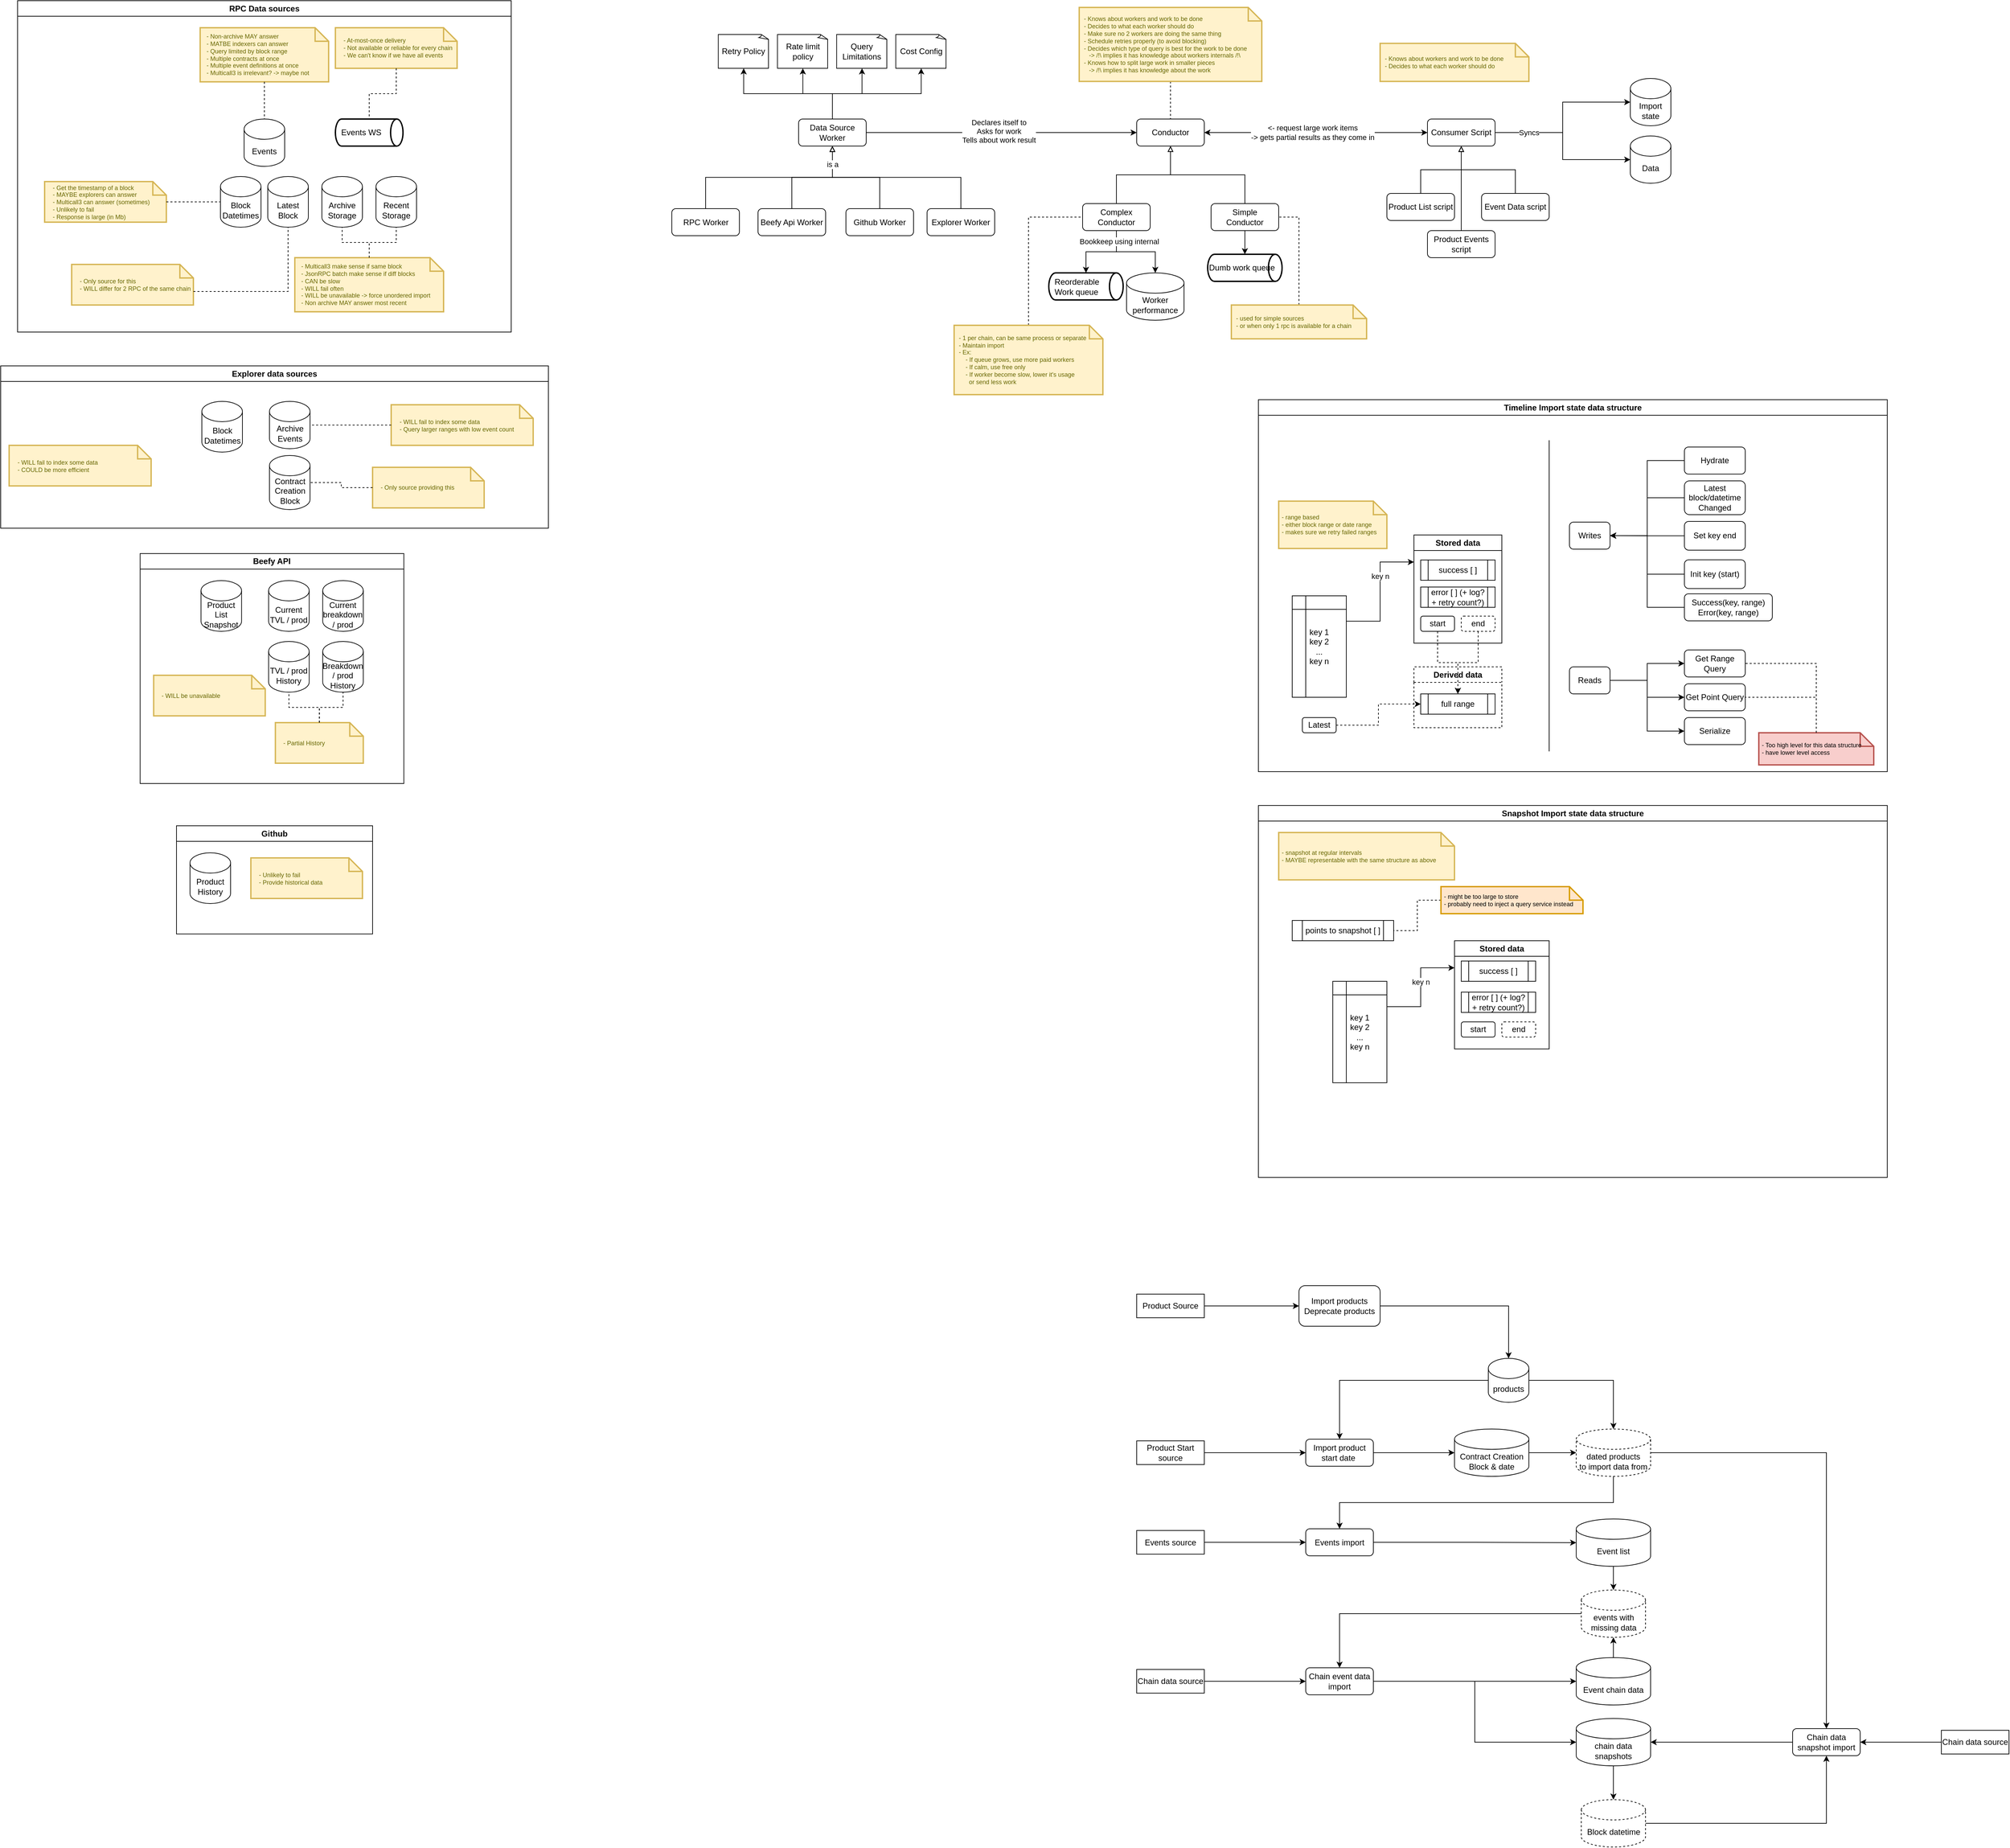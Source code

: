 <mxfile version="21.2.3" type="github">
  <diagram name="Page-1" id="OcyrxSaOLKTO3twHUCwc">
    <mxGraphModel dx="1804" dy="1752" grid="1" gridSize="10" guides="1" tooltips="1" connect="1" arrows="1" fold="1" page="1" pageScale="1" pageWidth="850" pageHeight="1100" math="0" shadow="0">
      <root>
        <mxCell id="0" />
        <mxCell id="1" parent="0" />
        <mxCell id="02symyp6Dsfdwm89dj8b-154" value="RPC Data sources" style="swimlane;whiteSpace=wrap;html=1;" vertex="1" parent="1">
          <mxGeometry x="-345" y="-160" width="730" height="490" as="geometry" />
        </mxCell>
        <mxCell id="02symyp6Dsfdwm89dj8b-8" value="&amp;nbsp; &amp;nbsp;- Non-archive MAY answer&lt;br&gt;&amp;nbsp; &amp;nbsp;- MATBE indexers can answer&lt;br&gt;&amp;nbsp; &amp;nbsp;- Query limited by block range&lt;br&gt;&amp;nbsp; &amp;nbsp;- Multiple contracts at once&lt;br&gt;&amp;nbsp; &amp;nbsp;- Multiple event definitions at once&lt;br&gt;&amp;nbsp; &amp;nbsp;- Multicall3 is irrelevant? -&amp;gt; maybe not" style="shape=note;strokeWidth=2;fontSize=9;size=20;whiteSpace=wrap;html=1;fillColor=#fff2cc;strokeColor=#d6b656;fontColor=#666600;align=left;" vertex="1" parent="02symyp6Dsfdwm89dj8b-154">
          <mxGeometry x="270" y="40" width="190" height="80" as="geometry" />
        </mxCell>
        <mxCell id="02symyp6Dsfdwm89dj8b-6" value="Events" style="shape=cylinder3;whiteSpace=wrap;html=1;boundedLbl=1;backgroundOutline=1;size=15;" vertex="1" parent="02symyp6Dsfdwm89dj8b-154">
          <mxGeometry x="335" y="175" width="60" height="70" as="geometry" />
        </mxCell>
        <mxCell id="02symyp6Dsfdwm89dj8b-16" value="&amp;nbsp; &amp;nbsp; - At-most-once delivery&lt;br&gt;&amp;nbsp; &amp;nbsp; - Not available or reliable for every chain&lt;br&gt;&amp;nbsp; &amp;nbsp; - We can&#39;t know if we have all events" style="shape=note;strokeWidth=2;fontSize=9;size=20;whiteSpace=wrap;html=1;fillColor=#fff2cc;strokeColor=#d6b656;fontColor=#666600;align=left;" vertex="1" parent="02symyp6Dsfdwm89dj8b-154">
          <mxGeometry x="470" y="40" width="180" height="60" as="geometry" />
        </mxCell>
        <mxCell id="02symyp6Dsfdwm89dj8b-15" value="&amp;nbsp; Events WS" style="strokeWidth=2;html=1;shape=mxgraph.flowchart.direct_data;whiteSpace=wrap;align=left;" vertex="1" parent="02symyp6Dsfdwm89dj8b-154">
          <mxGeometry x="470" y="175" width="100" height="40" as="geometry" />
        </mxCell>
        <mxCell id="02symyp6Dsfdwm89dj8b-22" value="&amp;nbsp; &amp;nbsp; - Get the timestamp of a block&lt;br&gt;&amp;nbsp; &amp;nbsp; - MAYBE explorers can answer&lt;br&gt;&amp;nbsp; &amp;nbsp; - Multicall3 can answer (sometimes)&lt;br&gt;&amp;nbsp; &amp;nbsp; - Unlikely to fail&lt;br&gt;&amp;nbsp; &amp;nbsp; - Response is large (in Mb)" style="shape=note;strokeWidth=2;fontSize=9;size=20;whiteSpace=wrap;html=1;fillColor=#fff2cc;strokeColor=#d6b656;fontColor=#666600;align=left;" vertex="1" parent="02symyp6Dsfdwm89dj8b-154">
          <mxGeometry x="40" y="267.5" width="180" height="60" as="geometry" />
        </mxCell>
        <mxCell id="02symyp6Dsfdwm89dj8b-21" value="Block&lt;br&gt;Datetimes" style="shape=cylinder3;whiteSpace=wrap;html=1;boundedLbl=1;backgroundOutline=1;size=15;" vertex="1" parent="02symyp6Dsfdwm89dj8b-154">
          <mxGeometry x="300" y="260" width="60" height="75" as="geometry" />
        </mxCell>
        <mxCell id="02symyp6Dsfdwm89dj8b-52" value="Latest Block" style="shape=cylinder3;whiteSpace=wrap;html=1;boundedLbl=1;backgroundOutline=1;size=15;" vertex="1" parent="02symyp6Dsfdwm89dj8b-154">
          <mxGeometry x="370" y="260" width="60" height="75" as="geometry" />
        </mxCell>
        <mxCell id="02symyp6Dsfdwm89dj8b-13" value="Archive Storage" style="shape=cylinder3;whiteSpace=wrap;html=1;boundedLbl=1;backgroundOutline=1;size=15;" vertex="1" parent="02symyp6Dsfdwm89dj8b-154">
          <mxGeometry x="450" y="260" width="60" height="75" as="geometry" />
        </mxCell>
        <mxCell id="02symyp6Dsfdwm89dj8b-7" value="Recent&lt;br&gt;Storage" style="shape=cylinder3;whiteSpace=wrap;html=1;boundedLbl=1;backgroundOutline=1;size=15;" vertex="1" parent="02symyp6Dsfdwm89dj8b-154">
          <mxGeometry x="530" y="260" width="60" height="75" as="geometry" />
        </mxCell>
        <mxCell id="02symyp6Dsfdwm89dj8b-10" value="&amp;nbsp; &amp;nbsp;- Multicall3 make sense if same block&lt;br&gt;&amp;nbsp; &amp;nbsp;- JsonRPC batch make sense if diff blocks&lt;br&gt;&amp;nbsp; &amp;nbsp;- CAN be slow&lt;br&gt;&amp;nbsp; &amp;nbsp;- WILL fail often&lt;br&gt;&amp;nbsp; &amp;nbsp;- WILL be unavailable -&amp;gt; force unordered import&lt;br&gt;&amp;nbsp; &amp;nbsp;- Non archive MAY answer most recent" style="shape=note;strokeWidth=2;fontSize=9;size=20;whiteSpace=wrap;html=1;fillColor=#fff2cc;strokeColor=#d6b656;fontColor=#666600;align=left;" vertex="1" parent="02symyp6Dsfdwm89dj8b-154">
          <mxGeometry x="410" y="380" width="220" height="80" as="geometry" />
        </mxCell>
        <mxCell id="02symyp6Dsfdwm89dj8b-53" value="&amp;nbsp; &amp;nbsp; - Only source for this&lt;br&gt;&amp;nbsp; &amp;nbsp; - WILL differ for 2 RPC of the same chain" style="shape=note;strokeWidth=2;fontSize=9;size=20;whiteSpace=wrap;html=1;fillColor=#fff2cc;strokeColor=#d6b656;fontColor=#666600;align=left;" vertex="1" parent="02symyp6Dsfdwm89dj8b-154">
          <mxGeometry x="80" y="390" width="180" height="60" as="geometry" />
        </mxCell>
        <mxCell id="02symyp6Dsfdwm89dj8b-9" style="edgeStyle=orthogonalEdgeStyle;rounded=0;orthogonalLoop=1;jettySize=auto;html=1;exitX=0.5;exitY=1;exitDx=0;exitDy=0;exitPerimeter=0;endArrow=none;endFill=0;dashed=1;" edge="1" parent="02symyp6Dsfdwm89dj8b-154" source="02symyp6Dsfdwm89dj8b-8" target="02symyp6Dsfdwm89dj8b-6">
          <mxGeometry relative="1" as="geometry" />
        </mxCell>
        <mxCell id="02symyp6Dsfdwm89dj8b-17" style="edgeStyle=orthogonalEdgeStyle;rounded=0;orthogonalLoop=1;jettySize=auto;html=1;jumpStyle=none;endArrow=none;endFill=0;dashed=1;" edge="1" parent="02symyp6Dsfdwm89dj8b-154" source="02symyp6Dsfdwm89dj8b-16" target="02symyp6Dsfdwm89dj8b-15">
          <mxGeometry relative="1" as="geometry" />
        </mxCell>
        <mxCell id="02symyp6Dsfdwm89dj8b-23" style="edgeStyle=orthogonalEdgeStyle;rounded=0;orthogonalLoop=1;jettySize=auto;html=1;endArrow=none;endFill=0;dashed=1;" edge="1" parent="02symyp6Dsfdwm89dj8b-154" source="02symyp6Dsfdwm89dj8b-22" target="02symyp6Dsfdwm89dj8b-21">
          <mxGeometry relative="1" as="geometry" />
        </mxCell>
        <mxCell id="02symyp6Dsfdwm89dj8b-18" style="edgeStyle=orthogonalEdgeStyle;rounded=0;orthogonalLoop=1;jettySize=auto;html=1;exitX=0.5;exitY=0;exitDx=0;exitDy=0;exitPerimeter=0;endArrow=none;endFill=0;dashed=1;" edge="1" parent="02symyp6Dsfdwm89dj8b-154" source="02symyp6Dsfdwm89dj8b-10" target="02symyp6Dsfdwm89dj8b-7">
          <mxGeometry relative="1" as="geometry" />
        </mxCell>
        <mxCell id="02symyp6Dsfdwm89dj8b-19" style="edgeStyle=orthogonalEdgeStyle;rounded=0;orthogonalLoop=1;jettySize=auto;html=1;exitX=0.5;exitY=0;exitDx=0;exitDy=0;exitPerimeter=0;entryX=0.5;entryY=1;entryDx=0;entryDy=0;entryPerimeter=0;endArrow=none;endFill=0;dashed=1;" edge="1" parent="02symyp6Dsfdwm89dj8b-154" source="02symyp6Dsfdwm89dj8b-10" target="02symyp6Dsfdwm89dj8b-13">
          <mxGeometry relative="1" as="geometry" />
        </mxCell>
        <mxCell id="02symyp6Dsfdwm89dj8b-54" style="edgeStyle=orthogonalEdgeStyle;rounded=0;orthogonalLoop=1;jettySize=auto;html=1;exitX=0;exitY=0;exitDx=180;exitDy=40;exitPerimeter=0;endArrow=none;endFill=0;dashed=1;" edge="1" parent="02symyp6Dsfdwm89dj8b-154" source="02symyp6Dsfdwm89dj8b-53" target="02symyp6Dsfdwm89dj8b-52">
          <mxGeometry relative="1" as="geometry" />
        </mxCell>
        <mxCell id="02symyp6Dsfdwm89dj8b-59" style="edgeStyle=orthogonalEdgeStyle;rounded=0;orthogonalLoop=1;jettySize=auto;html=1;exitX=0.5;exitY=0;exitDx=0;exitDy=0;entryX=0.5;entryY=1;entryDx=0;entryDy=0;endArrow=block;endFill=0;" edge="1" parent="1" source="02symyp6Dsfdwm89dj8b-1" target="02symyp6Dsfdwm89dj8b-55">
          <mxGeometry relative="1" as="geometry" />
        </mxCell>
        <mxCell id="02symyp6Dsfdwm89dj8b-1" value="RPC Worker" style="rounded=1;whiteSpace=wrap;html=1;" vertex="1" parent="1">
          <mxGeometry x="622.5" y="147.5" width="100" height="40" as="geometry" />
        </mxCell>
        <mxCell id="02symyp6Dsfdwm89dj8b-65" style="edgeStyle=orthogonalEdgeStyle;rounded=0;orthogonalLoop=1;jettySize=auto;html=1;exitX=0.5;exitY=0;exitDx=0;exitDy=0;entryX=0.5;entryY=1;entryDx=0;entryDy=0;entryPerimeter=0;" edge="1" parent="1" source="02symyp6Dsfdwm89dj8b-55" target="02symyp6Dsfdwm89dj8b-64">
          <mxGeometry relative="1" as="geometry" />
        </mxCell>
        <mxCell id="02symyp6Dsfdwm89dj8b-67" style="edgeStyle=orthogonalEdgeStyle;rounded=0;orthogonalLoop=1;jettySize=auto;html=1;exitX=0.5;exitY=0;exitDx=0;exitDy=0;" edge="1" parent="1" source="02symyp6Dsfdwm89dj8b-55" target="02symyp6Dsfdwm89dj8b-66">
          <mxGeometry relative="1" as="geometry" />
        </mxCell>
        <mxCell id="02symyp6Dsfdwm89dj8b-69" style="edgeStyle=orthogonalEdgeStyle;rounded=0;orthogonalLoop=1;jettySize=auto;html=1;exitX=0.5;exitY=0;exitDx=0;exitDy=0;" edge="1" parent="1" source="02symyp6Dsfdwm89dj8b-55" target="02symyp6Dsfdwm89dj8b-68">
          <mxGeometry relative="1" as="geometry" />
        </mxCell>
        <mxCell id="02symyp6Dsfdwm89dj8b-71" style="edgeStyle=orthogonalEdgeStyle;rounded=0;orthogonalLoop=1;jettySize=auto;html=1;exitX=1;exitY=0.5;exitDx=0;exitDy=0;" edge="1" parent="1" source="02symyp6Dsfdwm89dj8b-55" target="02symyp6Dsfdwm89dj8b-82">
          <mxGeometry relative="1" as="geometry">
            <mxPoint x="1190" y="35" as="targetPoint" />
          </mxGeometry>
        </mxCell>
        <mxCell id="02symyp6Dsfdwm89dj8b-72" value="Declares itself to&lt;br&gt;Asks for work&lt;br&gt;Tells about work result" style="edgeLabel;html=1;align=center;verticalAlign=middle;resizable=0;points=[];" vertex="1" connectable="0" parent="02symyp6Dsfdwm89dj8b-71">
          <mxGeometry x="-0.022" y="2" relative="1" as="geometry">
            <mxPoint as="offset" />
          </mxGeometry>
        </mxCell>
        <mxCell id="02symyp6Dsfdwm89dj8b-102" style="edgeStyle=orthogonalEdgeStyle;rounded=0;orthogonalLoop=1;jettySize=auto;html=1;exitX=0.5;exitY=0;exitDx=0;exitDy=0;" edge="1" parent="1" source="02symyp6Dsfdwm89dj8b-55" target="02symyp6Dsfdwm89dj8b-101">
          <mxGeometry relative="1" as="geometry" />
        </mxCell>
        <mxCell id="02symyp6Dsfdwm89dj8b-55" value="Data Source Worker" style="rounded=1;whiteSpace=wrap;html=1;" vertex="1" parent="1">
          <mxGeometry x="810" y="15" width="100" height="40" as="geometry" />
        </mxCell>
        <mxCell id="02symyp6Dsfdwm89dj8b-60" style="edgeStyle=orthogonalEdgeStyle;rounded=0;orthogonalLoop=1;jettySize=auto;html=1;exitX=0.5;exitY=0;exitDx=0;exitDy=0;entryX=0.5;entryY=1;entryDx=0;entryDy=0;endArrow=block;endFill=0;" edge="1" parent="1" source="02symyp6Dsfdwm89dj8b-56" target="02symyp6Dsfdwm89dj8b-55">
          <mxGeometry relative="1" as="geometry" />
        </mxCell>
        <mxCell id="02symyp6Dsfdwm89dj8b-56" value="Beefy Api Worker" style="rounded=1;whiteSpace=wrap;html=1;" vertex="1" parent="1">
          <mxGeometry x="750" y="147.5" width="100" height="40" as="geometry" />
        </mxCell>
        <mxCell id="02symyp6Dsfdwm89dj8b-61" style="edgeStyle=orthogonalEdgeStyle;rounded=0;orthogonalLoop=1;jettySize=auto;html=1;exitX=0.5;exitY=0;exitDx=0;exitDy=0;endArrow=block;endFill=0;" edge="1" parent="1" source="02symyp6Dsfdwm89dj8b-57" target="02symyp6Dsfdwm89dj8b-55">
          <mxGeometry relative="1" as="geometry">
            <mxPoint x="860" y="50" as="targetPoint" />
          </mxGeometry>
        </mxCell>
        <mxCell id="02symyp6Dsfdwm89dj8b-57" value="Github Worker" style="rounded=1;whiteSpace=wrap;html=1;" vertex="1" parent="1">
          <mxGeometry x="880" y="147.5" width="100" height="40" as="geometry" />
        </mxCell>
        <mxCell id="02symyp6Dsfdwm89dj8b-62" style="edgeStyle=orthogonalEdgeStyle;rounded=0;orthogonalLoop=1;jettySize=auto;html=1;exitX=0.5;exitY=0;exitDx=0;exitDy=0;endArrow=block;endFill=0;" edge="1" parent="1" source="02symyp6Dsfdwm89dj8b-58" target="02symyp6Dsfdwm89dj8b-55">
          <mxGeometry relative="1" as="geometry" />
        </mxCell>
        <mxCell id="02symyp6Dsfdwm89dj8b-63" value="is a" style="edgeLabel;html=1;align=center;verticalAlign=middle;resizable=0;points=[];" vertex="1" connectable="0" parent="02symyp6Dsfdwm89dj8b-62">
          <mxGeometry x="0.809" relative="1" as="geometry">
            <mxPoint as="offset" />
          </mxGeometry>
        </mxCell>
        <mxCell id="02symyp6Dsfdwm89dj8b-58" value="Explorer Worker" style="rounded=1;whiteSpace=wrap;html=1;" vertex="1" parent="1">
          <mxGeometry x="1000" y="147.5" width="100" height="40" as="geometry" />
        </mxCell>
        <mxCell id="02symyp6Dsfdwm89dj8b-64" value="Rate limit policy" style="whiteSpace=wrap;html=1;shape=mxgraph.basic.document" vertex="1" parent="1">
          <mxGeometry x="778.75" y="-110" width="75" height="50" as="geometry" />
        </mxCell>
        <mxCell id="02symyp6Dsfdwm89dj8b-66" value="Query Limitations" style="whiteSpace=wrap;html=1;shape=mxgraph.basic.document" vertex="1" parent="1">
          <mxGeometry x="866.25" y="-110" width="75" height="50" as="geometry" />
        </mxCell>
        <mxCell id="02symyp6Dsfdwm89dj8b-68" value="Cost Config" style="whiteSpace=wrap;html=1;shape=mxgraph.basic.document" vertex="1" parent="1">
          <mxGeometry x="953.75" y="-110" width="75" height="50" as="geometry" />
        </mxCell>
        <mxCell id="02symyp6Dsfdwm89dj8b-79" style="edgeStyle=orthogonalEdgeStyle;rounded=0;orthogonalLoop=1;jettySize=auto;html=1;exitX=0.5;exitY=1;exitDx=0;exitDy=0;" edge="1" parent="1" source="02symyp6Dsfdwm89dj8b-70" target="02symyp6Dsfdwm89dj8b-78">
          <mxGeometry relative="1" as="geometry" />
        </mxCell>
        <mxCell id="02symyp6Dsfdwm89dj8b-83" style="edgeStyle=orthogonalEdgeStyle;rounded=0;orthogonalLoop=1;jettySize=auto;html=1;exitX=0.5;exitY=0;exitDx=0;exitDy=0;entryX=0.5;entryY=1;entryDx=0;entryDy=0;endArrow=block;endFill=0;" edge="1" parent="1" source="02symyp6Dsfdwm89dj8b-70" target="02symyp6Dsfdwm89dj8b-82">
          <mxGeometry relative="1" as="geometry" />
        </mxCell>
        <mxCell id="02symyp6Dsfdwm89dj8b-70" value="Complex&lt;br&gt;Conductor" style="rounded=1;whiteSpace=wrap;html=1;" vertex="1" parent="1">
          <mxGeometry x="1230" y="140" width="100" height="40" as="geometry" />
        </mxCell>
        <mxCell id="02symyp6Dsfdwm89dj8b-73" value="&amp;nbsp; Reorderable&lt;br&gt;&amp;nbsp; Work queue" style="strokeWidth=2;html=1;shape=mxgraph.flowchart.direct_data;whiteSpace=wrap;align=left;" vertex="1" parent="1">
          <mxGeometry x="1180" y="242.5" width="110" height="40" as="geometry" />
        </mxCell>
        <mxCell id="02symyp6Dsfdwm89dj8b-76" value="Import state" style="shape=cylinder3;whiteSpace=wrap;html=1;boundedLbl=1;backgroundOutline=1;size=15;" vertex="1" parent="1">
          <mxGeometry x="2040" y="-45" width="60" height="70" as="geometry" />
        </mxCell>
        <mxCell id="02symyp6Dsfdwm89dj8b-80" style="edgeStyle=orthogonalEdgeStyle;rounded=0;orthogonalLoop=1;jettySize=auto;html=1;endArrow=none;endFill=0;dashed=1;entryX=0;entryY=0.5;entryDx=0;entryDy=0;" edge="1" parent="1" source="02symyp6Dsfdwm89dj8b-77" target="02symyp6Dsfdwm89dj8b-70">
          <mxGeometry relative="1" as="geometry" />
        </mxCell>
        <mxCell id="02symyp6Dsfdwm89dj8b-77" value="&amp;nbsp; - 1 per chain, can be same process or separate&lt;br&gt;&amp;nbsp; - Maintain import&amp;nbsp;&lt;br&gt;&amp;nbsp; - Ex: &lt;br&gt;&amp;nbsp; &amp;nbsp; &amp;nbsp; - If queue grows, use more paid workers&lt;br&gt;&amp;nbsp; &amp;nbsp; &amp;nbsp; - If calm, use free only&lt;br&gt;&amp;nbsp; &amp;nbsp; &amp;nbsp; - If worker become slow, lower it&#39;s usage&lt;br&gt;&amp;nbsp; &amp;nbsp; &amp;nbsp; &amp;nbsp; or send less work" style="shape=note;strokeWidth=2;fontSize=9;size=20;whiteSpace=wrap;html=1;fillColor=#fff2cc;strokeColor=#d6b656;fontColor=#666600;align=left;" vertex="1" parent="1">
          <mxGeometry x="1040" y="320" width="220" height="102.5" as="geometry" />
        </mxCell>
        <mxCell id="02symyp6Dsfdwm89dj8b-78" value="Worker performance" style="shape=cylinder3;whiteSpace=wrap;html=1;boundedLbl=1;backgroundOutline=1;size=15;" vertex="1" parent="1">
          <mxGeometry x="1295" y="242.5" width="85" height="70" as="geometry" />
        </mxCell>
        <mxCell id="02symyp6Dsfdwm89dj8b-74" style="edgeStyle=orthogonalEdgeStyle;rounded=0;orthogonalLoop=1;jettySize=auto;html=1;" edge="1" parent="1" source="02symyp6Dsfdwm89dj8b-70" target="02symyp6Dsfdwm89dj8b-73">
          <mxGeometry relative="1" as="geometry" />
        </mxCell>
        <mxCell id="02symyp6Dsfdwm89dj8b-75" value="Bookkeep using internal" style="edgeLabel;html=1;align=center;verticalAlign=middle;resizable=0;points=[];" vertex="1" connectable="0" parent="02symyp6Dsfdwm89dj8b-74">
          <mxGeometry x="-0.133" y="3" relative="1" as="geometry">
            <mxPoint x="19" y="-19" as="offset" />
          </mxGeometry>
        </mxCell>
        <mxCell id="02symyp6Dsfdwm89dj8b-82" value="Conductor" style="rounded=1;whiteSpace=wrap;html=1;" vertex="1" parent="1">
          <mxGeometry x="1310" y="15" width="100" height="40" as="geometry" />
        </mxCell>
        <mxCell id="02symyp6Dsfdwm89dj8b-85" style="edgeStyle=orthogonalEdgeStyle;rounded=0;orthogonalLoop=1;jettySize=auto;html=1;exitX=0.5;exitY=1;exitDx=0;exitDy=0;exitPerimeter=0;entryX=0.5;entryY=0;entryDx=0;entryDy=0;endArrow=none;endFill=0;dashed=1;" edge="1" parent="1" source="02symyp6Dsfdwm89dj8b-84" target="02symyp6Dsfdwm89dj8b-82">
          <mxGeometry relative="1" as="geometry" />
        </mxCell>
        <mxCell id="02symyp6Dsfdwm89dj8b-84" value="&amp;nbsp; - Knows about workers and work to be done&lt;br&gt;&amp;nbsp; - Decides to what each worker should do&lt;br&gt;&amp;nbsp; - Make sure no 2 workers are doing the same thing&lt;br&gt;&amp;nbsp; - Schedule retries properly (to avoid blocking)&lt;br&gt;&amp;nbsp; - Decides which type of query is best for the work to be done&lt;br&gt;&amp;nbsp; &amp;nbsp; &amp;nbsp;-&amp;gt; /!\&amp;nbsp;implies it has knowledge about workers internals /!\&lt;br&gt;&amp;nbsp; - Knows how to split large work in smaller pieces&lt;br&gt;&amp;nbsp; &amp;nbsp; &amp;nbsp;-&amp;gt; /!\ implies it has knowledge about the work" style="shape=note;strokeWidth=2;fontSize=9;size=20;whiteSpace=wrap;html=1;fillColor=#fff2cc;strokeColor=#d6b656;fontColor=#666600;align=left;" vertex="1" parent="1">
          <mxGeometry x="1225" y="-150" width="270" height="109.38" as="geometry" />
        </mxCell>
        <mxCell id="02symyp6Dsfdwm89dj8b-87" style="edgeStyle=orthogonalEdgeStyle;rounded=0;orthogonalLoop=1;jettySize=auto;html=1;exitX=0.5;exitY=0;exitDx=0;exitDy=0;endArrow=block;endFill=0;" edge="1" parent="1" source="02symyp6Dsfdwm89dj8b-86" target="02symyp6Dsfdwm89dj8b-82">
          <mxGeometry relative="1" as="geometry" />
        </mxCell>
        <mxCell id="02symyp6Dsfdwm89dj8b-89" style="edgeStyle=orthogonalEdgeStyle;rounded=0;orthogonalLoop=1;jettySize=auto;html=1;exitX=0.5;exitY=1;exitDx=0;exitDy=0;" edge="1" parent="1" source="02symyp6Dsfdwm89dj8b-86" target="02symyp6Dsfdwm89dj8b-88">
          <mxGeometry relative="1" as="geometry" />
        </mxCell>
        <mxCell id="02symyp6Dsfdwm89dj8b-86" value="Simple&lt;br&gt;Conductor" style="rounded=1;whiteSpace=wrap;html=1;" vertex="1" parent="1">
          <mxGeometry x="1420" y="140" width="100" height="40" as="geometry" />
        </mxCell>
        <mxCell id="02symyp6Dsfdwm89dj8b-88" value="Dumb work queue" style="strokeWidth=2;html=1;shape=mxgraph.flowchart.direct_data;whiteSpace=wrap;align=left;" vertex="1" parent="1">
          <mxGeometry x="1415" y="215" width="110" height="40" as="geometry" />
        </mxCell>
        <mxCell id="02symyp6Dsfdwm89dj8b-91" style="edgeStyle=orthogonalEdgeStyle;rounded=0;orthogonalLoop=1;jettySize=auto;html=1;exitX=0;exitY=0.5;exitDx=0;exitDy=0;startArrow=classic;startFill=1;" edge="1" parent="1" source="02symyp6Dsfdwm89dj8b-90" target="02symyp6Dsfdwm89dj8b-82">
          <mxGeometry relative="1" as="geometry" />
        </mxCell>
        <mxCell id="02symyp6Dsfdwm89dj8b-107" value="&amp;lt;- request large work items&lt;br&gt;-&amp;gt; gets partial results as they come in" style="edgeLabel;html=1;align=center;verticalAlign=middle;resizable=0;points=[];" vertex="1" connectable="0" parent="02symyp6Dsfdwm89dj8b-91">
          <mxGeometry x="0.03" relative="1" as="geometry">
            <mxPoint as="offset" />
          </mxGeometry>
        </mxCell>
        <mxCell id="02symyp6Dsfdwm89dj8b-106" style="edgeStyle=orthogonalEdgeStyle;rounded=0;orthogonalLoop=1;jettySize=auto;html=1;exitX=1;exitY=0.5;exitDx=0;exitDy=0;entryX=0;entryY=0.5;entryDx=0;entryDy=0;entryPerimeter=0;" edge="1" parent="1" source="02symyp6Dsfdwm89dj8b-90" target="02symyp6Dsfdwm89dj8b-76">
          <mxGeometry relative="1" as="geometry">
            <mxPoint x="2000" y="20" as="targetPoint" />
          </mxGeometry>
        </mxCell>
        <mxCell id="02symyp6Dsfdwm89dj8b-110" style="edgeStyle=orthogonalEdgeStyle;rounded=0;orthogonalLoop=1;jettySize=auto;html=1;exitX=1;exitY=0.5;exitDx=0;exitDy=0;entryX=0;entryY=0.5;entryDx=0;entryDy=0;entryPerimeter=0;" edge="1" parent="1" source="02symyp6Dsfdwm89dj8b-90" target="02symyp6Dsfdwm89dj8b-109">
          <mxGeometry relative="1" as="geometry" />
        </mxCell>
        <mxCell id="02symyp6Dsfdwm89dj8b-111" value="Syncs" style="edgeLabel;html=1;align=center;verticalAlign=middle;resizable=0;points=[];" vertex="1" connectable="0" parent="02symyp6Dsfdwm89dj8b-110">
          <mxGeometry x="-0.692" y="1" relative="1" as="geometry">
            <mxPoint x="13" y="1" as="offset" />
          </mxGeometry>
        </mxCell>
        <mxCell id="02symyp6Dsfdwm89dj8b-90" value="Consumer Script" style="rounded=1;whiteSpace=wrap;html=1;" vertex="1" parent="1">
          <mxGeometry x="1740" y="15" width="100" height="40" as="geometry" />
        </mxCell>
        <mxCell id="02symyp6Dsfdwm89dj8b-97" style="edgeStyle=orthogonalEdgeStyle;rounded=0;orthogonalLoop=1;jettySize=auto;html=1;exitX=0.5;exitY=0;exitDx=0;exitDy=0;endArrow=block;endFill=0;" edge="1" parent="1" source="02symyp6Dsfdwm89dj8b-92" target="02symyp6Dsfdwm89dj8b-90">
          <mxGeometry relative="1" as="geometry" />
        </mxCell>
        <mxCell id="02symyp6Dsfdwm89dj8b-92" value="Product List script" style="rounded=1;whiteSpace=wrap;html=1;" vertex="1" parent="1">
          <mxGeometry x="1680" y="125" width="100" height="40" as="geometry" />
        </mxCell>
        <mxCell id="02symyp6Dsfdwm89dj8b-99" style="edgeStyle=orthogonalEdgeStyle;rounded=0;orthogonalLoop=1;jettySize=auto;html=1;exitX=0.5;exitY=0;exitDx=0;exitDy=0;endArrow=block;endFill=0;" edge="1" parent="1" source="02symyp6Dsfdwm89dj8b-95" target="02symyp6Dsfdwm89dj8b-90">
          <mxGeometry relative="1" as="geometry" />
        </mxCell>
        <mxCell id="02symyp6Dsfdwm89dj8b-95" value="Product Events script" style="rounded=1;whiteSpace=wrap;html=1;" vertex="1" parent="1">
          <mxGeometry x="1740" y="180" width="100" height="40" as="geometry" />
        </mxCell>
        <mxCell id="02symyp6Dsfdwm89dj8b-98" style="edgeStyle=orthogonalEdgeStyle;rounded=0;orthogonalLoop=1;jettySize=auto;html=1;exitX=0.5;exitY=0;exitDx=0;exitDy=0;endArrow=block;endFill=0;" edge="1" parent="1" source="02symyp6Dsfdwm89dj8b-96" target="02symyp6Dsfdwm89dj8b-90">
          <mxGeometry relative="1" as="geometry" />
        </mxCell>
        <mxCell id="02symyp6Dsfdwm89dj8b-96" value="Event Data script" style="rounded=1;whiteSpace=wrap;html=1;" vertex="1" parent="1">
          <mxGeometry x="1820" y="125" width="100" height="40" as="geometry" />
        </mxCell>
        <mxCell id="02symyp6Dsfdwm89dj8b-100" value="&amp;nbsp; - Knows about workers and work to be done&lt;br&gt;&amp;nbsp; - Decides to what each worker should do" style="shape=note;strokeWidth=2;fontSize=9;size=20;whiteSpace=wrap;html=1;fillColor=#fff2cc;strokeColor=#d6b656;fontColor=#666600;align=left;" vertex="1" parent="1">
          <mxGeometry x="1670" y="-96.87" width="220" height="56.25" as="geometry" />
        </mxCell>
        <mxCell id="02symyp6Dsfdwm89dj8b-101" value="Retry Policy" style="whiteSpace=wrap;html=1;shape=mxgraph.basic.document" vertex="1" parent="1">
          <mxGeometry x="691.25" y="-110" width="75" height="50" as="geometry" />
        </mxCell>
        <mxCell id="02symyp6Dsfdwm89dj8b-104" style="edgeStyle=orthogonalEdgeStyle;rounded=0;orthogonalLoop=1;jettySize=auto;html=1;exitX=0.5;exitY=0;exitDx=0;exitDy=0;exitPerimeter=0;entryX=1;entryY=0.5;entryDx=0;entryDy=0;dashed=1;endArrow=none;endFill=0;" edge="1" parent="1" source="02symyp6Dsfdwm89dj8b-103" target="02symyp6Dsfdwm89dj8b-86">
          <mxGeometry relative="1" as="geometry" />
        </mxCell>
        <mxCell id="02symyp6Dsfdwm89dj8b-103" value="&amp;nbsp; - used for simple sources&lt;br&gt;&amp;nbsp; - or when only 1 rpc is available for a chain" style="shape=note;strokeWidth=2;fontSize=9;size=20;whiteSpace=wrap;html=1;fillColor=#fff2cc;strokeColor=#d6b656;fontColor=#666600;align=left;" vertex="1" parent="1">
          <mxGeometry x="1450" y="290" width="200" height="50" as="geometry" />
        </mxCell>
        <mxCell id="02symyp6Dsfdwm89dj8b-109" value="Data" style="shape=cylinder3;whiteSpace=wrap;html=1;boundedLbl=1;backgroundOutline=1;size=15;" vertex="1" parent="1">
          <mxGeometry x="2040" y="40" width="60" height="70" as="geometry" />
        </mxCell>
        <mxCell id="02symyp6Dsfdwm89dj8b-140" value="Timeline Import state data structure" style="swimlane;whiteSpace=wrap;html=1;fillColor=none;" vertex="1" parent="1">
          <mxGeometry x="1490" y="430" width="930" height="550" as="geometry" />
        </mxCell>
        <mxCell id="02symyp6Dsfdwm89dj8b-149" style="edgeStyle=orthogonalEdgeStyle;rounded=0;orthogonalLoop=1;jettySize=auto;html=1;exitX=0.5;exitY=1;exitDx=0;exitDy=0;entryX=0.5;entryY=0;entryDx=0;entryDy=0;" edge="1" parent="02symyp6Dsfdwm89dj8b-140" target="02symyp6Dsfdwm89dj8b-142">
          <mxGeometry relative="1" as="geometry">
            <mxPoint x="290" y="160" as="sourcePoint" />
          </mxGeometry>
        </mxCell>
        <mxCell id="02symyp6Dsfdwm89dj8b-150" style="edgeStyle=orthogonalEdgeStyle;rounded=0;orthogonalLoop=1;jettySize=auto;html=1;exitX=0.5;exitY=1;exitDx=0;exitDy=0;entryX=0.5;entryY=0;entryDx=0;entryDy=0;" edge="1" parent="02symyp6Dsfdwm89dj8b-140" target="02symyp6Dsfdwm89dj8b-146">
          <mxGeometry relative="1" as="geometry">
            <mxPoint x="290" y="160" as="sourcePoint" />
          </mxGeometry>
        </mxCell>
        <mxCell id="02symyp6Dsfdwm89dj8b-144" style="edgeStyle=orthogonalEdgeStyle;rounded=0;orthogonalLoop=1;jettySize=auto;html=1;exitX=0;exitY=0.5;exitDx=0;exitDy=0;entryX=1;entryY=0.5;entryDx=0;entryDy=0;" edge="1" parent="02symyp6Dsfdwm89dj8b-140" target="02symyp6Dsfdwm89dj8b-141">
          <mxGeometry relative="1" as="geometry">
            <mxPoint x="470" y="150" as="sourcePoint" />
          </mxGeometry>
        </mxCell>
        <mxCell id="02symyp6Dsfdwm89dj8b-145" value="Updates" style="edgeLabel;html=1;align=center;verticalAlign=middle;resizable=0;points=[];" vertex="1" connectable="0" parent="02symyp6Dsfdwm89dj8b-144">
          <mxGeometry x="-0.023" y="-1" relative="1" as="geometry">
            <mxPoint y="1" as="offset" />
          </mxGeometry>
        </mxCell>
        <mxCell id="02symyp6Dsfdwm89dj8b-158" value="&amp;nbsp;- range based&lt;br&gt;&amp;nbsp;- either block range or date range&lt;br&gt;&amp;nbsp;- makes sure we retry failed ranges" style="shape=note;strokeWidth=2;fontSize=9;size=20;whiteSpace=wrap;html=1;fillColor=#fff2cc;strokeColor=#d6b656;fontColor=#666600;align=left;" vertex="1" parent="02symyp6Dsfdwm89dj8b-140">
          <mxGeometry x="30" y="150" width="160" height="70" as="geometry" />
        </mxCell>
        <mxCell id="02symyp6Dsfdwm89dj8b-161" style="edgeStyle=orthogonalEdgeStyle;rounded=0;orthogonalLoop=1;jettySize=auto;html=1;exitX=1;exitY=0.25;exitDx=0;exitDy=0;entryX=0;entryY=0.25;entryDx=0;entryDy=0;" edge="1" parent="02symyp6Dsfdwm89dj8b-140" source="02symyp6Dsfdwm89dj8b-159" target="02symyp6Dsfdwm89dj8b-190">
          <mxGeometry relative="1" as="geometry">
            <mxPoint x="340" y="320" as="targetPoint" />
          </mxGeometry>
        </mxCell>
        <mxCell id="02symyp6Dsfdwm89dj8b-162" value="key n" style="edgeLabel;html=1;align=center;verticalAlign=middle;resizable=0;points=[];" vertex="1" connectable="0" parent="02symyp6Dsfdwm89dj8b-161">
          <mxGeometry x="0.247" relative="1" as="geometry">
            <mxPoint as="offset" />
          </mxGeometry>
        </mxCell>
        <mxCell id="02symyp6Dsfdwm89dj8b-159" value="key 1&lt;br&gt;key 2&lt;br&gt;...&lt;br&gt;key n" style="shape=internalStorage;whiteSpace=wrap;html=1;backgroundOutline=1;fillColor=none;" vertex="1" parent="02symyp6Dsfdwm89dj8b-140">
          <mxGeometry x="50" y="290" width="80" height="150" as="geometry" />
        </mxCell>
        <mxCell id="02symyp6Dsfdwm89dj8b-169" value="Writes" style="rounded=1;whiteSpace=wrap;html=1;" vertex="1" parent="02symyp6Dsfdwm89dj8b-140">
          <mxGeometry x="460" y="181" width="60" height="40" as="geometry" />
        </mxCell>
        <mxCell id="02symyp6Dsfdwm89dj8b-163" value="Latest block/datetime&lt;br&gt;Changed" style="rounded=1;whiteSpace=wrap;html=1;" vertex="1" parent="02symyp6Dsfdwm89dj8b-140">
          <mxGeometry x="630" y="120" width="90" height="50" as="geometry" />
        </mxCell>
        <mxCell id="02symyp6Dsfdwm89dj8b-165" value="Init key (start)" style="rounded=1;whiteSpace=wrap;html=1;" vertex="1" parent="02symyp6Dsfdwm89dj8b-140">
          <mxGeometry x="630" y="236.75" width="90" height="42.5" as="geometry" />
        </mxCell>
        <mxCell id="02symyp6Dsfdwm89dj8b-167" value="Success(key, range)&lt;br&gt;Error(key, range)" style="rounded=1;whiteSpace=wrap;html=1;" vertex="1" parent="02symyp6Dsfdwm89dj8b-140">
          <mxGeometry x="630" y="287" width="130" height="40" as="geometry" />
        </mxCell>
        <mxCell id="02symyp6Dsfdwm89dj8b-164" style="edgeStyle=orthogonalEdgeStyle;rounded=0;orthogonalLoop=1;jettySize=auto;html=1;exitX=0;exitY=0.5;exitDx=0;exitDy=0;entryX=1;entryY=0.5;entryDx=0;entryDy=0;" edge="1" parent="02symyp6Dsfdwm89dj8b-140" source="02symyp6Dsfdwm89dj8b-163" target="02symyp6Dsfdwm89dj8b-169">
          <mxGeometry relative="1" as="geometry">
            <mxPoint x="540" y="200" as="targetPoint" />
          </mxGeometry>
        </mxCell>
        <mxCell id="02symyp6Dsfdwm89dj8b-166" style="edgeStyle=orthogonalEdgeStyle;rounded=0;orthogonalLoop=1;jettySize=auto;html=1;exitX=0;exitY=0.5;exitDx=0;exitDy=0;entryX=1;entryY=0.5;entryDx=0;entryDy=0;" edge="1" parent="02symyp6Dsfdwm89dj8b-140" source="02symyp6Dsfdwm89dj8b-165" target="02symyp6Dsfdwm89dj8b-169">
          <mxGeometry relative="1" as="geometry">
            <mxPoint x="540" y="280" as="targetPoint" />
          </mxGeometry>
        </mxCell>
        <mxCell id="02symyp6Dsfdwm89dj8b-168" style="edgeStyle=orthogonalEdgeStyle;rounded=0;orthogonalLoop=1;jettySize=auto;html=1;exitX=0;exitY=0.5;exitDx=0;exitDy=0;entryX=1;entryY=0.5;entryDx=0;entryDy=0;" edge="1" parent="02symyp6Dsfdwm89dj8b-140" source="02symyp6Dsfdwm89dj8b-167" target="02symyp6Dsfdwm89dj8b-169">
          <mxGeometry relative="1" as="geometry" />
        </mxCell>
        <mxCell id="02symyp6Dsfdwm89dj8b-170" value="" style="endArrow=none;html=1;rounded=0;" edge="1" parent="02symyp6Dsfdwm89dj8b-140">
          <mxGeometry width="50" height="50" relative="1" as="geometry">
            <mxPoint x="430" y="520" as="sourcePoint" />
            <mxPoint x="430" y="60" as="targetPoint" />
          </mxGeometry>
        </mxCell>
        <mxCell id="02symyp6Dsfdwm89dj8b-173" style="edgeStyle=orthogonalEdgeStyle;rounded=0;orthogonalLoop=1;jettySize=auto;html=1;exitX=1;exitY=0.5;exitDx=0;exitDy=0;entryX=0;entryY=0.5;entryDx=0;entryDy=0;" edge="1" parent="02symyp6Dsfdwm89dj8b-140" source="02symyp6Dsfdwm89dj8b-171" target="02symyp6Dsfdwm89dj8b-172">
          <mxGeometry relative="1" as="geometry" />
        </mxCell>
        <mxCell id="02symyp6Dsfdwm89dj8b-175" style="edgeStyle=orthogonalEdgeStyle;rounded=0;orthogonalLoop=1;jettySize=auto;html=1;exitX=1;exitY=0.5;exitDx=0;exitDy=0;entryX=0;entryY=0.5;entryDx=0;entryDy=0;" edge="1" parent="02symyp6Dsfdwm89dj8b-140" source="02symyp6Dsfdwm89dj8b-171" target="02symyp6Dsfdwm89dj8b-174">
          <mxGeometry relative="1" as="geometry" />
        </mxCell>
        <mxCell id="02symyp6Dsfdwm89dj8b-186" style="edgeStyle=orthogonalEdgeStyle;rounded=0;orthogonalLoop=1;jettySize=auto;html=1;exitX=1;exitY=0.5;exitDx=0;exitDy=0;entryX=0;entryY=0.5;entryDx=0;entryDy=0;" edge="1" parent="02symyp6Dsfdwm89dj8b-140" source="02symyp6Dsfdwm89dj8b-171" target="02symyp6Dsfdwm89dj8b-185">
          <mxGeometry relative="1" as="geometry" />
        </mxCell>
        <mxCell id="02symyp6Dsfdwm89dj8b-171" value="Reads" style="rounded=1;whiteSpace=wrap;html=1;" vertex="1" parent="02symyp6Dsfdwm89dj8b-140">
          <mxGeometry x="460" y="395" width="60" height="40" as="geometry" />
        </mxCell>
        <mxCell id="02symyp6Dsfdwm89dj8b-172" value="Get Range Query" style="rounded=1;whiteSpace=wrap;html=1;" vertex="1" parent="02symyp6Dsfdwm89dj8b-140">
          <mxGeometry x="630" y="370" width="90" height="40" as="geometry" />
        </mxCell>
        <mxCell id="02symyp6Dsfdwm89dj8b-174" value="Get Point Query" style="rounded=1;whiteSpace=wrap;html=1;" vertex="1" parent="02symyp6Dsfdwm89dj8b-140">
          <mxGeometry x="630" y="420" width="90" height="40" as="geometry" />
        </mxCell>
        <mxCell id="02symyp6Dsfdwm89dj8b-193" style="edgeStyle=orthogonalEdgeStyle;rounded=0;orthogonalLoop=1;jettySize=auto;html=1;exitX=1;exitY=0.5;exitDx=0;exitDy=0;entryX=0;entryY=0.5;entryDx=0;entryDy=0;dashed=1;" edge="1" parent="02symyp6Dsfdwm89dj8b-140" source="02symyp6Dsfdwm89dj8b-180" target="02symyp6Dsfdwm89dj8b-189">
          <mxGeometry relative="1" as="geometry" />
        </mxCell>
        <mxCell id="02symyp6Dsfdwm89dj8b-180" value="Latest" style="rounded=1;whiteSpace=wrap;html=1;" vertex="1" parent="02symyp6Dsfdwm89dj8b-140">
          <mxGeometry x="65" y="470" width="50" height="22.5" as="geometry" />
        </mxCell>
        <mxCell id="02symyp6Dsfdwm89dj8b-182" value="&amp;nbsp;- Too high level for this data structure&lt;br&gt;&amp;nbsp;- have lower level access" style="shape=note;strokeWidth=2;fontSize=9;size=20;whiteSpace=wrap;html=1;fillColor=#f8cecc;strokeColor=#b85450;align=left;" vertex="1" parent="02symyp6Dsfdwm89dj8b-140">
          <mxGeometry x="740" y="492.5" width="170" height="47.5" as="geometry" />
        </mxCell>
        <mxCell id="02symyp6Dsfdwm89dj8b-183" style="edgeStyle=orthogonalEdgeStyle;rounded=0;orthogonalLoop=1;jettySize=auto;html=1;exitX=0.5;exitY=0;exitDx=0;exitDy=0;exitPerimeter=0;dashed=1;endArrow=none;endFill=0;entryX=1;entryY=0.5;entryDx=0;entryDy=0;" edge="1" parent="02symyp6Dsfdwm89dj8b-140" source="02symyp6Dsfdwm89dj8b-182" target="02symyp6Dsfdwm89dj8b-172">
          <mxGeometry relative="1" as="geometry" />
        </mxCell>
        <mxCell id="02symyp6Dsfdwm89dj8b-184" style="edgeStyle=orthogonalEdgeStyle;rounded=0;orthogonalLoop=1;jettySize=auto;html=1;exitX=0.5;exitY=0;exitDx=0;exitDy=0;exitPerimeter=0;dashed=1;endArrow=none;endFill=0;entryX=1;entryY=0.5;entryDx=0;entryDy=0;" edge="1" parent="02symyp6Dsfdwm89dj8b-140" source="02symyp6Dsfdwm89dj8b-182" target="02symyp6Dsfdwm89dj8b-174">
          <mxGeometry relative="1" as="geometry">
            <mxPoint x="675" y="503" as="sourcePoint" />
            <mxPoint x="685" y="420" as="targetPoint" />
          </mxGeometry>
        </mxCell>
        <mxCell id="02symyp6Dsfdwm89dj8b-185" value="Serialize" style="rounded=1;whiteSpace=wrap;html=1;" vertex="1" parent="02symyp6Dsfdwm89dj8b-140">
          <mxGeometry x="630" y="470" width="90" height="40" as="geometry" />
        </mxCell>
        <mxCell id="02symyp6Dsfdwm89dj8b-188" style="edgeStyle=orthogonalEdgeStyle;rounded=0;orthogonalLoop=1;jettySize=auto;html=1;exitX=0;exitY=0.5;exitDx=0;exitDy=0;entryX=1;entryY=0.5;entryDx=0;entryDy=0;" edge="1" parent="02symyp6Dsfdwm89dj8b-140" source="02symyp6Dsfdwm89dj8b-187" target="02symyp6Dsfdwm89dj8b-169">
          <mxGeometry relative="1" as="geometry" />
        </mxCell>
        <mxCell id="02symyp6Dsfdwm89dj8b-187" value="Hydrate" style="rounded=1;whiteSpace=wrap;html=1;" vertex="1" parent="02symyp6Dsfdwm89dj8b-140">
          <mxGeometry x="630" y="70" width="90" height="40" as="geometry" />
        </mxCell>
        <mxCell id="02symyp6Dsfdwm89dj8b-190" value="Stored data" style="swimlane;whiteSpace=wrap;html=1;" vertex="1" parent="02symyp6Dsfdwm89dj8b-140">
          <mxGeometry x="230" y="200" width="130" height="160" as="geometry" />
        </mxCell>
        <mxCell id="02symyp6Dsfdwm89dj8b-176" value="success [ ]" style="shape=process;whiteSpace=wrap;html=1;backgroundOutline=1;" vertex="1" parent="02symyp6Dsfdwm89dj8b-190">
          <mxGeometry x="10" y="37" width="110" height="30" as="geometry" />
        </mxCell>
        <mxCell id="02symyp6Dsfdwm89dj8b-177" value="error [ ] (+ log? + retry count?)" style="shape=process;whiteSpace=wrap;html=1;backgroundOutline=1;" vertex="1" parent="02symyp6Dsfdwm89dj8b-190">
          <mxGeometry x="10" y="77" width="110" height="30" as="geometry" />
        </mxCell>
        <mxCell id="02symyp6Dsfdwm89dj8b-178" value="start" style="rounded=1;whiteSpace=wrap;html=1;" vertex="1" parent="02symyp6Dsfdwm89dj8b-190">
          <mxGeometry x="10" y="120" width="50" height="22.5" as="geometry" />
        </mxCell>
        <mxCell id="02symyp6Dsfdwm89dj8b-179" value="end" style="rounded=1;whiteSpace=wrap;html=1;dashed=1;" vertex="1" parent="02symyp6Dsfdwm89dj8b-190">
          <mxGeometry x="70" y="120" width="50" height="22.5" as="geometry" />
        </mxCell>
        <mxCell id="02symyp6Dsfdwm89dj8b-191" value="Derived data" style="swimlane;whiteSpace=wrap;html=1;dashed=1;" vertex="1" parent="02symyp6Dsfdwm89dj8b-140">
          <mxGeometry x="230" y="395" width="130" height="90" as="geometry" />
        </mxCell>
        <mxCell id="02symyp6Dsfdwm89dj8b-189" value="full range" style="shape=process;whiteSpace=wrap;html=1;backgroundOutline=1;" vertex="1" parent="02symyp6Dsfdwm89dj8b-191">
          <mxGeometry x="10" y="40" width="110" height="30" as="geometry" />
        </mxCell>
        <mxCell id="02symyp6Dsfdwm89dj8b-192" style="edgeStyle=orthogonalEdgeStyle;rounded=0;orthogonalLoop=1;jettySize=auto;html=1;exitX=0.5;exitY=1;exitDx=0;exitDy=0;dashed=1;" edge="1" parent="02symyp6Dsfdwm89dj8b-140" source="02symyp6Dsfdwm89dj8b-178" target="02symyp6Dsfdwm89dj8b-189">
          <mxGeometry relative="1" as="geometry" />
        </mxCell>
        <mxCell id="02symyp6Dsfdwm89dj8b-194" style="edgeStyle=orthogonalEdgeStyle;rounded=0;orthogonalLoop=1;jettySize=auto;html=1;exitX=0.5;exitY=1;exitDx=0;exitDy=0;dashed=1;" edge="1" parent="02symyp6Dsfdwm89dj8b-140" source="02symyp6Dsfdwm89dj8b-179" target="02symyp6Dsfdwm89dj8b-189">
          <mxGeometry relative="1" as="geometry" />
        </mxCell>
        <mxCell id="02symyp6Dsfdwm89dj8b-197" style="edgeStyle=orthogonalEdgeStyle;rounded=0;orthogonalLoop=1;jettySize=auto;html=1;exitX=0;exitY=0.5;exitDx=0;exitDy=0;entryX=1;entryY=0.5;entryDx=0;entryDy=0;" edge="1" parent="02symyp6Dsfdwm89dj8b-140" source="02symyp6Dsfdwm89dj8b-196" target="02symyp6Dsfdwm89dj8b-169">
          <mxGeometry relative="1" as="geometry" />
        </mxCell>
        <mxCell id="02symyp6Dsfdwm89dj8b-196" value="Set key end" style="rounded=1;whiteSpace=wrap;html=1;" vertex="1" parent="02symyp6Dsfdwm89dj8b-140">
          <mxGeometry x="630" y="180" width="90" height="42.5" as="geometry" />
        </mxCell>
        <mxCell id="02symyp6Dsfdwm89dj8b-155" value="Explorer data sources" style="swimlane;whiteSpace=wrap;html=1;" vertex="1" parent="1">
          <mxGeometry x="-370" y="380" width="810" height="240" as="geometry" />
        </mxCell>
        <mxCell id="02symyp6Dsfdwm89dj8b-28" value="&amp;nbsp; &amp;nbsp; - WILL fail to index some data&lt;br&gt;&amp;nbsp; &amp;nbsp; - COULD be more efficient" style="shape=note;strokeWidth=2;fontSize=9;size=20;whiteSpace=wrap;html=1;fillColor=#fff2cc;strokeColor=#d6b656;fontColor=#666600;align=left;" vertex="1" parent="02symyp6Dsfdwm89dj8b-155">
          <mxGeometry x="12.5" y="117.5" width="210" height="60" as="geometry" />
        </mxCell>
        <mxCell id="02symyp6Dsfdwm89dj8b-25" value="Block&lt;br&gt;Datetimes" style="shape=cylinder3;whiteSpace=wrap;html=1;boundedLbl=1;backgroundOutline=1;size=15;" vertex="1" parent="02symyp6Dsfdwm89dj8b-155">
          <mxGeometry x="297.5" y="52.5" width="60" height="75" as="geometry" />
        </mxCell>
        <mxCell id="02symyp6Dsfdwm89dj8b-30" value="Archive&lt;br&gt;Events" style="shape=cylinder3;whiteSpace=wrap;html=1;boundedLbl=1;backgroundOutline=1;size=15;" vertex="1" parent="02symyp6Dsfdwm89dj8b-155">
          <mxGeometry x="397.5" y="52.5" width="60" height="70" as="geometry" />
        </mxCell>
        <mxCell id="02symyp6Dsfdwm89dj8b-33" value="Contract Creation Block" style="shape=cylinder3;whiteSpace=wrap;html=1;boundedLbl=1;backgroundOutline=1;size=15;" vertex="1" parent="02symyp6Dsfdwm89dj8b-155">
          <mxGeometry x="397.5" y="132.5" width="60" height="80" as="geometry" />
        </mxCell>
        <mxCell id="02symyp6Dsfdwm89dj8b-34" value="&amp;nbsp; &amp;nbsp; - Only source providing this" style="shape=note;strokeWidth=2;fontSize=9;size=20;whiteSpace=wrap;html=1;fillColor=#fff2cc;strokeColor=#d6b656;fontColor=#666600;align=left;" vertex="1" parent="02symyp6Dsfdwm89dj8b-155">
          <mxGeometry x="550" y="150" width="165" height="60" as="geometry" />
        </mxCell>
        <mxCell id="02symyp6Dsfdwm89dj8b-35" style="edgeStyle=orthogonalEdgeStyle;rounded=0;orthogonalLoop=1;jettySize=auto;html=1;endArrow=none;endFill=0;dashed=1;" edge="1" parent="02symyp6Dsfdwm89dj8b-155" source="02symyp6Dsfdwm89dj8b-34" target="02symyp6Dsfdwm89dj8b-33">
          <mxGeometry relative="1" as="geometry" />
        </mxCell>
        <mxCell id="02symyp6Dsfdwm89dj8b-31" value="&amp;nbsp; &amp;nbsp; - WILL fail to index some data&lt;br&gt;&amp;nbsp; &amp;nbsp; - Query larger ranges with low event count" style="shape=note;strokeWidth=2;fontSize=9;size=20;whiteSpace=wrap;html=1;fillColor=#fff2cc;strokeColor=#d6b656;fontColor=#666600;align=left;" vertex="1" parent="02symyp6Dsfdwm89dj8b-155">
          <mxGeometry x="577.5" y="57.5" width="210" height="60" as="geometry" />
        </mxCell>
        <mxCell id="02symyp6Dsfdwm89dj8b-32" style="edgeStyle=orthogonalEdgeStyle;rounded=0;orthogonalLoop=1;jettySize=auto;html=1;endArrow=none;endFill=0;dashed=1;" edge="1" parent="02symyp6Dsfdwm89dj8b-155" source="02symyp6Dsfdwm89dj8b-31" target="02symyp6Dsfdwm89dj8b-30">
          <mxGeometry relative="1" as="geometry" />
        </mxCell>
        <mxCell id="02symyp6Dsfdwm89dj8b-156" value="Beefy API" style="swimlane;whiteSpace=wrap;html=1;" vertex="1" parent="1">
          <mxGeometry x="-163.75" y="657.5" width="390" height="340" as="geometry" />
        </mxCell>
        <mxCell id="02symyp6Dsfdwm89dj8b-37" value="Product List&lt;br&gt;Snapshot" style="shape=cylinder3;whiteSpace=wrap;html=1;boundedLbl=1;backgroundOutline=1;size=15;" vertex="1" parent="02symyp6Dsfdwm89dj8b-156">
          <mxGeometry x="90" y="40" width="60" height="75" as="geometry" />
        </mxCell>
        <mxCell id="02symyp6Dsfdwm89dj8b-40" value="&amp;nbsp; &amp;nbsp; - WILL be unavailable" style="shape=note;strokeWidth=2;fontSize=9;size=20;whiteSpace=wrap;html=1;fillColor=#fff2cc;strokeColor=#d6b656;fontColor=#666600;align=left;" vertex="1" parent="02symyp6Dsfdwm89dj8b-156">
          <mxGeometry x="20" y="180" width="165" height="60" as="geometry" />
        </mxCell>
        <mxCell id="02symyp6Dsfdwm89dj8b-45" value="Current TVL / prod" style="shape=cylinder3;whiteSpace=wrap;html=1;boundedLbl=1;backgroundOutline=1;size=15;" vertex="1" parent="02symyp6Dsfdwm89dj8b-156">
          <mxGeometry x="190" y="40" width="60" height="75" as="geometry" />
        </mxCell>
        <mxCell id="02symyp6Dsfdwm89dj8b-48" value="Current breakdown / prod" style="shape=cylinder3;whiteSpace=wrap;html=1;boundedLbl=1;backgroundOutline=1;size=15;" vertex="1" parent="02symyp6Dsfdwm89dj8b-156">
          <mxGeometry x="270" y="40" width="60" height="75" as="geometry" />
        </mxCell>
        <mxCell id="02symyp6Dsfdwm89dj8b-46" value="TVL / prod History" style="shape=cylinder3;whiteSpace=wrap;html=1;boundedLbl=1;backgroundOutline=1;size=15;" vertex="1" parent="02symyp6Dsfdwm89dj8b-156">
          <mxGeometry x="190" y="130" width="60" height="75" as="geometry" />
        </mxCell>
        <mxCell id="02symyp6Dsfdwm89dj8b-49" value="Breakdown / prod History" style="shape=cylinder3;whiteSpace=wrap;html=1;boundedLbl=1;backgroundOutline=1;size=15;" vertex="1" parent="02symyp6Dsfdwm89dj8b-156">
          <mxGeometry x="270" y="130" width="60" height="75" as="geometry" />
        </mxCell>
        <mxCell id="02symyp6Dsfdwm89dj8b-47" value="&amp;nbsp; &amp;nbsp; - Partial History" style="shape=note;strokeWidth=2;fontSize=9;size=20;whiteSpace=wrap;html=1;fillColor=#fff2cc;strokeColor=#d6b656;fontColor=#666600;align=left;" vertex="1" parent="02symyp6Dsfdwm89dj8b-156">
          <mxGeometry x="200" y="250" width="130" height="60" as="geometry" />
        </mxCell>
        <mxCell id="02symyp6Dsfdwm89dj8b-51" style="edgeStyle=orthogonalEdgeStyle;rounded=0;orthogonalLoop=1;jettySize=auto;html=1;endArrow=none;endFill=0;dashed=1;" edge="1" parent="02symyp6Dsfdwm89dj8b-156" source="02symyp6Dsfdwm89dj8b-47" target="02symyp6Dsfdwm89dj8b-49">
          <mxGeometry relative="1" as="geometry" />
        </mxCell>
        <mxCell id="02symyp6Dsfdwm89dj8b-50" style="edgeStyle=orthogonalEdgeStyle;rounded=0;orthogonalLoop=1;jettySize=auto;html=1;endArrow=none;endFill=0;dashed=1;" edge="1" parent="02symyp6Dsfdwm89dj8b-156" source="02symyp6Dsfdwm89dj8b-47" target="02symyp6Dsfdwm89dj8b-46">
          <mxGeometry relative="1" as="geometry" />
        </mxCell>
        <mxCell id="02symyp6Dsfdwm89dj8b-157" value="Github" style="swimlane;whiteSpace=wrap;html=1;" vertex="1" parent="1">
          <mxGeometry x="-110" y="1060" width="290" height="160" as="geometry" />
        </mxCell>
        <mxCell id="02symyp6Dsfdwm89dj8b-42" value="Product History" style="shape=cylinder3;whiteSpace=wrap;html=1;boundedLbl=1;backgroundOutline=1;size=15;" vertex="1" parent="02symyp6Dsfdwm89dj8b-157">
          <mxGeometry x="20" y="40" width="60" height="75" as="geometry" />
        </mxCell>
        <mxCell id="02symyp6Dsfdwm89dj8b-43" value="&amp;nbsp; &amp;nbsp; - Unlikely to fail&lt;br&gt;&amp;nbsp; &amp;nbsp; - Provide historical data" style="shape=note;strokeWidth=2;fontSize=9;size=20;whiteSpace=wrap;html=1;fillColor=#fff2cc;strokeColor=#d6b656;fontColor=#666600;align=left;" vertex="1" parent="02symyp6Dsfdwm89dj8b-157">
          <mxGeometry x="110" y="47.5" width="165" height="60" as="geometry" />
        </mxCell>
        <mxCell id="02symyp6Dsfdwm89dj8b-198" value="Snapshot Import state data structure" style="swimlane;whiteSpace=wrap;html=1;fillColor=none;" vertex="1" parent="1">
          <mxGeometry x="1490" y="1030" width="930" height="550" as="geometry" />
        </mxCell>
        <mxCell id="02symyp6Dsfdwm89dj8b-199" style="edgeStyle=orthogonalEdgeStyle;rounded=0;orthogonalLoop=1;jettySize=auto;html=1;exitX=0.5;exitY=1;exitDx=0;exitDy=0;entryX=0.5;entryY=0;entryDx=0;entryDy=0;" edge="1" parent="02symyp6Dsfdwm89dj8b-198">
          <mxGeometry relative="1" as="geometry">
            <mxPoint x="290" y="160" as="sourcePoint" />
          </mxGeometry>
        </mxCell>
        <mxCell id="02symyp6Dsfdwm89dj8b-200" style="edgeStyle=orthogonalEdgeStyle;rounded=0;orthogonalLoop=1;jettySize=auto;html=1;exitX=0.5;exitY=1;exitDx=0;exitDy=0;entryX=0.5;entryY=0;entryDx=0;entryDy=0;" edge="1" parent="02symyp6Dsfdwm89dj8b-198">
          <mxGeometry relative="1" as="geometry">
            <mxPoint x="290" y="160" as="sourcePoint" />
          </mxGeometry>
        </mxCell>
        <mxCell id="02symyp6Dsfdwm89dj8b-201" style="edgeStyle=orthogonalEdgeStyle;rounded=0;orthogonalLoop=1;jettySize=auto;html=1;exitX=0;exitY=0.5;exitDx=0;exitDy=0;entryX=1;entryY=0.5;entryDx=0;entryDy=0;" edge="1" parent="02symyp6Dsfdwm89dj8b-198">
          <mxGeometry relative="1" as="geometry">
            <mxPoint x="470" y="150" as="sourcePoint" />
          </mxGeometry>
        </mxCell>
        <mxCell id="02symyp6Dsfdwm89dj8b-202" value="Updates" style="edgeLabel;html=1;align=center;verticalAlign=middle;resizable=0;points=[];" vertex="1" connectable="0" parent="02symyp6Dsfdwm89dj8b-201">
          <mxGeometry x="-0.023" y="-1" relative="1" as="geometry">
            <mxPoint y="1" as="offset" />
          </mxGeometry>
        </mxCell>
        <mxCell id="02symyp6Dsfdwm89dj8b-203" value="&amp;nbsp;- snapshot at regular intervals&lt;br&gt;&amp;nbsp;- MAYBE representable with the same structure as above" style="shape=note;strokeWidth=2;fontSize=9;size=20;whiteSpace=wrap;html=1;fillColor=#fff2cc;strokeColor=#d6b656;fontColor=#666600;align=left;" vertex="1" parent="02symyp6Dsfdwm89dj8b-198">
          <mxGeometry x="30" y="40" width="260" height="70" as="geometry" />
        </mxCell>
        <mxCell id="02symyp6Dsfdwm89dj8b-240" value="points to snapshot [ ]" style="shape=process;whiteSpace=wrap;html=1;backgroundOutline=1;" vertex="1" parent="02symyp6Dsfdwm89dj8b-198">
          <mxGeometry x="50" y="170" width="150" height="30" as="geometry" />
        </mxCell>
        <mxCell id="02symyp6Dsfdwm89dj8b-247" style="edgeStyle=orthogonalEdgeStyle;rounded=0;orthogonalLoop=1;jettySize=auto;html=1;exitX=1;exitY=0.25;exitDx=0;exitDy=0;entryX=0;entryY=0.25;entryDx=0;entryDy=0;" edge="1" parent="02symyp6Dsfdwm89dj8b-198" source="02symyp6Dsfdwm89dj8b-241" target="02symyp6Dsfdwm89dj8b-242">
          <mxGeometry relative="1" as="geometry" />
        </mxCell>
        <mxCell id="02symyp6Dsfdwm89dj8b-248" value="key n" style="edgeLabel;html=1;align=center;verticalAlign=middle;resizable=0;points=[];" vertex="1" connectable="0" parent="02symyp6Dsfdwm89dj8b-247">
          <mxGeometry x="0.257" y="-1" relative="1" as="geometry">
            <mxPoint x="-1" y="12" as="offset" />
          </mxGeometry>
        </mxCell>
        <mxCell id="02symyp6Dsfdwm89dj8b-241" value="key 1&lt;br&gt;key 2&lt;br&gt;...&lt;br&gt;key n" style="shape=internalStorage;whiteSpace=wrap;html=1;backgroundOutline=1;fillColor=none;" vertex="1" parent="02symyp6Dsfdwm89dj8b-198">
          <mxGeometry x="110" y="260" width="80" height="150" as="geometry" />
        </mxCell>
        <mxCell id="02symyp6Dsfdwm89dj8b-242" value="Stored data" style="swimlane;whiteSpace=wrap;html=1;" vertex="1" parent="02symyp6Dsfdwm89dj8b-198">
          <mxGeometry x="290" y="200" width="140" height="160" as="geometry" />
        </mxCell>
        <mxCell id="02symyp6Dsfdwm89dj8b-245" value="start" style="rounded=1;whiteSpace=wrap;html=1;" vertex="1" parent="02symyp6Dsfdwm89dj8b-242">
          <mxGeometry x="10" y="120" width="50" height="22.5" as="geometry" />
        </mxCell>
        <mxCell id="02symyp6Dsfdwm89dj8b-246" value="end" style="rounded=1;whiteSpace=wrap;html=1;dashed=1;" vertex="1" parent="02symyp6Dsfdwm89dj8b-242">
          <mxGeometry x="70" y="120" width="50" height="22.5" as="geometry" />
        </mxCell>
        <mxCell id="02symyp6Dsfdwm89dj8b-251" value="success [ ]" style="shape=process;whiteSpace=wrap;html=1;backgroundOutline=1;" vertex="1" parent="02symyp6Dsfdwm89dj8b-242">
          <mxGeometry x="10" y="30" width="110" height="30" as="geometry" />
        </mxCell>
        <mxCell id="02symyp6Dsfdwm89dj8b-252" value="error [ ] (+ log? + retry count?)" style="shape=process;whiteSpace=wrap;html=1;backgroundOutline=1;" vertex="1" parent="02symyp6Dsfdwm89dj8b-242">
          <mxGeometry x="10" y="76" width="110" height="30" as="geometry" />
        </mxCell>
        <mxCell id="02symyp6Dsfdwm89dj8b-250" style="edgeStyle=orthogonalEdgeStyle;rounded=0;orthogonalLoop=1;jettySize=auto;html=1;exitX=0;exitY=0.5;exitDx=0;exitDy=0;exitPerimeter=0;entryX=1;entryY=0.5;entryDx=0;entryDy=0;dashed=1;endArrow=none;endFill=0;" edge="1" parent="02symyp6Dsfdwm89dj8b-198" source="02symyp6Dsfdwm89dj8b-249" target="02symyp6Dsfdwm89dj8b-240">
          <mxGeometry relative="1" as="geometry" />
        </mxCell>
        <mxCell id="02symyp6Dsfdwm89dj8b-249" value="&amp;nbsp;- might be too large to store&lt;br&gt;&amp;nbsp;- probably need to inject a query service instead" style="shape=note;strokeWidth=2;fontSize=9;size=20;whiteSpace=wrap;html=1;fillColor=#ffe6cc;strokeColor=#d79b00;align=left;" vertex="1" parent="02symyp6Dsfdwm89dj8b-198">
          <mxGeometry x="270" y="120" width="210" height="40" as="geometry" />
        </mxCell>
        <mxCell id="02symyp6Dsfdwm89dj8b-257" style="edgeStyle=orthogonalEdgeStyle;rounded=0;orthogonalLoop=1;jettySize=auto;html=1;entryX=0;entryY=0.5;entryDx=0;entryDy=0;" edge="1" parent="1" source="02symyp6Dsfdwm89dj8b-259" target="02symyp6Dsfdwm89dj8b-256">
          <mxGeometry relative="1" as="geometry">
            <mxPoint x="1420" y="1880" as="sourcePoint" />
          </mxGeometry>
        </mxCell>
        <mxCell id="02symyp6Dsfdwm89dj8b-261" style="edgeStyle=orthogonalEdgeStyle;rounded=0;orthogonalLoop=1;jettySize=auto;html=1;exitX=1;exitY=0.5;exitDx=0;exitDy=0;" edge="1" parent="1" source="02symyp6Dsfdwm89dj8b-256" target="02symyp6Dsfdwm89dj8b-260">
          <mxGeometry relative="1" as="geometry" />
        </mxCell>
        <mxCell id="02symyp6Dsfdwm89dj8b-256" value="Import products&lt;br&gt;Deprecate products" style="rounded=1;whiteSpace=wrap;html=1;" vertex="1" parent="1">
          <mxGeometry x="1550" y="1740" width="120" height="60" as="geometry" />
        </mxCell>
        <mxCell id="02symyp6Dsfdwm89dj8b-259" value="Product Source" style="rounded=0;whiteSpace=wrap;html=1;" vertex="1" parent="1">
          <mxGeometry x="1310" y="1752.5" width="100" height="35" as="geometry" />
        </mxCell>
        <mxCell id="02symyp6Dsfdwm89dj8b-264" style="edgeStyle=orthogonalEdgeStyle;rounded=0;orthogonalLoop=1;jettySize=auto;html=1;exitX=0;exitY=0.5;exitDx=0;exitDy=0;exitPerimeter=0;entryX=0.5;entryY=0;entryDx=0;entryDy=0;" edge="1" parent="1" source="02symyp6Dsfdwm89dj8b-260" target="02symyp6Dsfdwm89dj8b-262">
          <mxGeometry relative="1" as="geometry" />
        </mxCell>
        <mxCell id="02symyp6Dsfdwm89dj8b-270" style="edgeStyle=orthogonalEdgeStyle;rounded=0;orthogonalLoop=1;jettySize=auto;html=1;exitX=1;exitY=0.5;exitDx=0;exitDy=0;exitPerimeter=0;" edge="1" parent="1" source="02symyp6Dsfdwm89dj8b-260" target="02symyp6Dsfdwm89dj8b-269">
          <mxGeometry relative="1" as="geometry" />
        </mxCell>
        <mxCell id="02symyp6Dsfdwm89dj8b-260" value="products" style="shape=cylinder3;whiteSpace=wrap;html=1;boundedLbl=1;backgroundOutline=1;size=15;" vertex="1" parent="1">
          <mxGeometry x="1830" y="1847.5" width="60" height="65" as="geometry" />
        </mxCell>
        <mxCell id="02symyp6Dsfdwm89dj8b-268" style="edgeStyle=orthogonalEdgeStyle;rounded=0;orthogonalLoop=1;jettySize=auto;html=1;exitX=1;exitY=0.5;exitDx=0;exitDy=0;" edge="1" parent="1" source="02symyp6Dsfdwm89dj8b-262" target="02symyp6Dsfdwm89dj8b-266">
          <mxGeometry relative="1" as="geometry" />
        </mxCell>
        <mxCell id="02symyp6Dsfdwm89dj8b-262" value="Import product start date&amp;nbsp;" style="rounded=1;whiteSpace=wrap;html=1;" vertex="1" parent="1">
          <mxGeometry x="1560" y="1967" width="100" height="40" as="geometry" />
        </mxCell>
        <mxCell id="02symyp6Dsfdwm89dj8b-265" style="edgeStyle=orthogonalEdgeStyle;rounded=0;orthogonalLoop=1;jettySize=auto;html=1;exitX=1;exitY=0.5;exitDx=0;exitDy=0;entryX=0;entryY=0.5;entryDx=0;entryDy=0;" edge="1" parent="1" source="02symyp6Dsfdwm89dj8b-263" target="02symyp6Dsfdwm89dj8b-262">
          <mxGeometry relative="1" as="geometry">
            <mxPoint x="1600" y="2048" as="targetPoint" />
          </mxGeometry>
        </mxCell>
        <mxCell id="02symyp6Dsfdwm89dj8b-263" value="Product Start source" style="rounded=0;whiteSpace=wrap;html=1;" vertex="1" parent="1">
          <mxGeometry x="1310" y="1969.5" width="100" height="35" as="geometry" />
        </mxCell>
        <mxCell id="02symyp6Dsfdwm89dj8b-271" style="edgeStyle=orthogonalEdgeStyle;rounded=0;orthogonalLoop=1;jettySize=auto;html=1;exitX=1;exitY=0.5;exitDx=0;exitDy=0;exitPerimeter=0;" edge="1" parent="1" source="02symyp6Dsfdwm89dj8b-266" target="02symyp6Dsfdwm89dj8b-269">
          <mxGeometry relative="1" as="geometry" />
        </mxCell>
        <mxCell id="02symyp6Dsfdwm89dj8b-266" value="Contract Creation Block &amp;amp; date" style="shape=cylinder3;whiteSpace=wrap;html=1;boundedLbl=1;backgroundOutline=1;size=15;" vertex="1" parent="1">
          <mxGeometry x="1780" y="1952" width="110" height="70" as="geometry" />
        </mxCell>
        <mxCell id="02symyp6Dsfdwm89dj8b-273" style="edgeStyle=orthogonalEdgeStyle;rounded=0;orthogonalLoop=1;jettySize=auto;html=1;exitX=0.5;exitY=1;exitDx=0;exitDy=0;exitPerimeter=0;" edge="1" parent="1" source="02symyp6Dsfdwm89dj8b-269" target="02symyp6Dsfdwm89dj8b-272">
          <mxGeometry relative="1" as="geometry" />
        </mxCell>
        <mxCell id="02symyp6Dsfdwm89dj8b-294" style="edgeStyle=orthogonalEdgeStyle;rounded=0;orthogonalLoop=1;jettySize=auto;html=1;exitX=1;exitY=0.5;exitDx=0;exitDy=0;exitPerimeter=0;" edge="1" parent="1" source="02symyp6Dsfdwm89dj8b-269" target="02symyp6Dsfdwm89dj8b-290">
          <mxGeometry relative="1" as="geometry" />
        </mxCell>
        <mxCell id="02symyp6Dsfdwm89dj8b-269" value="dated products&lt;br&gt;to import data from" style="shape=cylinder3;whiteSpace=wrap;html=1;boundedLbl=1;backgroundOutline=1;size=15;dashed=1;" vertex="1" parent="1">
          <mxGeometry x="1960" y="1952" width="110" height="70" as="geometry" />
        </mxCell>
        <mxCell id="02symyp6Dsfdwm89dj8b-275" style="edgeStyle=orthogonalEdgeStyle;rounded=0;orthogonalLoop=1;jettySize=auto;html=1;exitX=1;exitY=0.5;exitDx=0;exitDy=0;" edge="1" parent="1" source="02symyp6Dsfdwm89dj8b-272" target="02symyp6Dsfdwm89dj8b-274">
          <mxGeometry relative="1" as="geometry" />
        </mxCell>
        <mxCell id="02symyp6Dsfdwm89dj8b-272" value="Events import" style="rounded=1;whiteSpace=wrap;html=1;" vertex="1" parent="1">
          <mxGeometry x="1560" y="2099.5" width="100" height="40" as="geometry" />
        </mxCell>
        <mxCell id="02symyp6Dsfdwm89dj8b-282" style="edgeStyle=orthogonalEdgeStyle;rounded=0;orthogonalLoop=1;jettySize=auto;html=1;exitX=0.5;exitY=1;exitDx=0;exitDy=0;exitPerimeter=0;" edge="1" parent="1" source="02symyp6Dsfdwm89dj8b-274" target="02symyp6Dsfdwm89dj8b-281">
          <mxGeometry relative="1" as="geometry" />
        </mxCell>
        <mxCell id="02symyp6Dsfdwm89dj8b-274" value="Event list" style="shape=cylinder3;whiteSpace=wrap;html=1;boundedLbl=1;backgroundOutline=1;size=15;" vertex="1" parent="1">
          <mxGeometry x="1960" y="2085" width="110" height="70" as="geometry" />
        </mxCell>
        <mxCell id="02symyp6Dsfdwm89dj8b-277" style="edgeStyle=orthogonalEdgeStyle;rounded=0;orthogonalLoop=1;jettySize=auto;html=1;exitX=1;exitY=0.5;exitDx=0;exitDy=0;" edge="1" parent="1" source="02symyp6Dsfdwm89dj8b-276" target="02symyp6Dsfdwm89dj8b-272">
          <mxGeometry relative="1" as="geometry" />
        </mxCell>
        <mxCell id="02symyp6Dsfdwm89dj8b-276" value="Events source" style="rounded=0;whiteSpace=wrap;html=1;" vertex="1" parent="1">
          <mxGeometry x="1310" y="2102" width="100" height="35" as="geometry" />
        </mxCell>
        <mxCell id="02symyp6Dsfdwm89dj8b-283" style="edgeStyle=orthogonalEdgeStyle;rounded=0;orthogonalLoop=1;jettySize=auto;html=1;exitX=0.5;exitY=0;exitDx=0;exitDy=0;exitPerimeter=0;" edge="1" parent="1" source="02symyp6Dsfdwm89dj8b-278" target="02symyp6Dsfdwm89dj8b-281">
          <mxGeometry relative="1" as="geometry">
            <mxPoint x="2130" y="2180" as="targetPoint" />
          </mxGeometry>
        </mxCell>
        <mxCell id="02symyp6Dsfdwm89dj8b-288" style="edgeStyle=orthogonalEdgeStyle;rounded=0;orthogonalLoop=1;jettySize=auto;html=1;" edge="1" parent="1" source="02symyp6Dsfdwm89dj8b-298" target="02symyp6Dsfdwm89dj8b-287">
          <mxGeometry relative="1" as="geometry" />
        </mxCell>
        <mxCell id="02symyp6Dsfdwm89dj8b-278" value="Event chain data" style="shape=cylinder3;whiteSpace=wrap;html=1;boundedLbl=1;backgroundOutline=1;size=15;" vertex="1" parent="1">
          <mxGeometry x="1960" y="2290" width="110" height="70" as="geometry" />
        </mxCell>
        <mxCell id="02symyp6Dsfdwm89dj8b-280" style="edgeStyle=orthogonalEdgeStyle;rounded=0;orthogonalLoop=1;jettySize=auto;html=1;exitX=1;exitY=0.5;exitDx=0;exitDy=0;" edge="1" parent="1" source="02symyp6Dsfdwm89dj8b-279" target="02symyp6Dsfdwm89dj8b-278">
          <mxGeometry relative="1" as="geometry" />
        </mxCell>
        <mxCell id="02symyp6Dsfdwm89dj8b-299" style="edgeStyle=orthogonalEdgeStyle;rounded=0;orthogonalLoop=1;jettySize=auto;html=1;exitX=1;exitY=0.5;exitDx=0;exitDy=0;entryX=0;entryY=0.5;entryDx=0;entryDy=0;entryPerimeter=0;" edge="1" parent="1" source="02symyp6Dsfdwm89dj8b-279" target="02symyp6Dsfdwm89dj8b-298">
          <mxGeometry relative="1" as="geometry" />
        </mxCell>
        <mxCell id="02symyp6Dsfdwm89dj8b-279" value="Chain event data import" style="rounded=1;whiteSpace=wrap;html=1;" vertex="1" parent="1">
          <mxGeometry x="1560" y="2305" width="100" height="40" as="geometry" />
        </mxCell>
        <mxCell id="02symyp6Dsfdwm89dj8b-284" style="edgeStyle=orthogonalEdgeStyle;rounded=0;orthogonalLoop=1;jettySize=auto;html=1;exitX=0;exitY=0.5;exitDx=0;exitDy=0;exitPerimeter=0;entryX=0.5;entryY=0;entryDx=0;entryDy=0;" edge="1" parent="1" source="02symyp6Dsfdwm89dj8b-281" target="02symyp6Dsfdwm89dj8b-279">
          <mxGeometry relative="1" as="geometry" />
        </mxCell>
        <mxCell id="02symyp6Dsfdwm89dj8b-281" value="events with missing data" style="shape=cylinder3;whiteSpace=wrap;html=1;boundedLbl=1;backgroundOutline=1;size=15;dashed=1;" vertex="1" parent="1">
          <mxGeometry x="1967.5" y="2190" width="95" height="70" as="geometry" />
        </mxCell>
        <mxCell id="02symyp6Dsfdwm89dj8b-286" style="edgeStyle=orthogonalEdgeStyle;rounded=0;orthogonalLoop=1;jettySize=auto;html=1;exitX=1;exitY=0.5;exitDx=0;exitDy=0;" edge="1" parent="1" source="02symyp6Dsfdwm89dj8b-285" target="02symyp6Dsfdwm89dj8b-279">
          <mxGeometry relative="1" as="geometry" />
        </mxCell>
        <mxCell id="02symyp6Dsfdwm89dj8b-285" value="Chain data source" style="rounded=0;whiteSpace=wrap;html=1;" vertex="1" parent="1">
          <mxGeometry x="1310" y="2307.5" width="100" height="35" as="geometry" />
        </mxCell>
        <mxCell id="02symyp6Dsfdwm89dj8b-301" style="edgeStyle=orthogonalEdgeStyle;rounded=0;orthogonalLoop=1;jettySize=auto;html=1;exitX=1;exitY=0.5;exitDx=0;exitDy=0;exitPerimeter=0;entryX=0.5;entryY=1;entryDx=0;entryDy=0;" edge="1" parent="1" source="02symyp6Dsfdwm89dj8b-287" target="02symyp6Dsfdwm89dj8b-290">
          <mxGeometry relative="1" as="geometry" />
        </mxCell>
        <mxCell id="02symyp6Dsfdwm89dj8b-287" value="Block datetime" style="shape=cylinder3;whiteSpace=wrap;html=1;boundedLbl=1;backgroundOutline=1;size=15;dashed=1;" vertex="1" parent="1">
          <mxGeometry x="1967.5" y="2500" width="95" height="70" as="geometry" />
        </mxCell>
        <mxCell id="02symyp6Dsfdwm89dj8b-300" style="edgeStyle=orthogonalEdgeStyle;rounded=0;orthogonalLoop=1;jettySize=auto;html=1;exitX=0;exitY=0.5;exitDx=0;exitDy=0;entryX=1;entryY=0.5;entryDx=0;entryDy=0;entryPerimeter=0;" edge="1" parent="1" source="02symyp6Dsfdwm89dj8b-290" target="02symyp6Dsfdwm89dj8b-298">
          <mxGeometry relative="1" as="geometry" />
        </mxCell>
        <mxCell id="02symyp6Dsfdwm89dj8b-290" value="Chain data snapshot import" style="rounded=1;whiteSpace=wrap;html=1;" vertex="1" parent="1">
          <mxGeometry x="2280" y="2395" width="100" height="40" as="geometry" />
        </mxCell>
        <mxCell id="02symyp6Dsfdwm89dj8b-296" style="edgeStyle=orthogonalEdgeStyle;rounded=0;orthogonalLoop=1;jettySize=auto;html=1;exitX=0;exitY=0.5;exitDx=0;exitDy=0;" edge="1" parent="1" source="02symyp6Dsfdwm89dj8b-295" target="02symyp6Dsfdwm89dj8b-290">
          <mxGeometry relative="1" as="geometry" />
        </mxCell>
        <mxCell id="02symyp6Dsfdwm89dj8b-295" value="Chain data source" style="rounded=0;whiteSpace=wrap;html=1;" vertex="1" parent="1">
          <mxGeometry x="2500" y="2397.5" width="100" height="35" as="geometry" />
        </mxCell>
        <mxCell id="02symyp6Dsfdwm89dj8b-298" value="chain data snapshots" style="shape=cylinder3;whiteSpace=wrap;html=1;boundedLbl=1;backgroundOutline=1;size=15;" vertex="1" parent="1">
          <mxGeometry x="1960" y="2380" width="110" height="70" as="geometry" />
        </mxCell>
      </root>
    </mxGraphModel>
  </diagram>
</mxfile>
